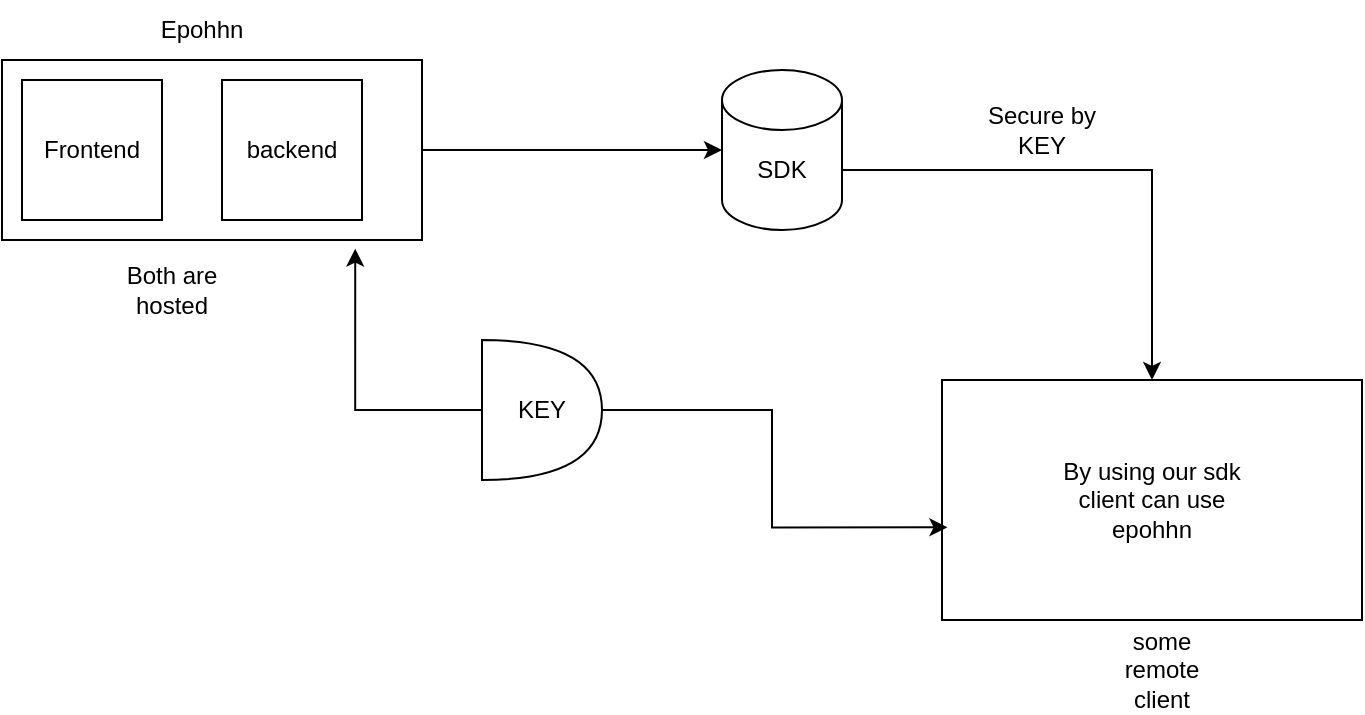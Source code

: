 <mxfile version="22.1.7" type="device">
  <diagram name="Page-1" id="pub1l7ad4_DdruCasPtF">
    <mxGraphModel dx="794" dy="503" grid="1" gridSize="10" guides="1" tooltips="1" connect="1" arrows="1" fold="1" page="1" pageScale="1" pageWidth="850" pageHeight="1100" math="0" shadow="0">
      <root>
        <mxCell id="0" />
        <mxCell id="1" parent="0" />
        <mxCell id="12tAVDHy_seTnwjO3RKA-11" style="edgeStyle=orthogonalEdgeStyle;rounded=0;orthogonalLoop=1;jettySize=auto;html=1;" edge="1" parent="1" source="12tAVDHy_seTnwjO3RKA-1" target="12tAVDHy_seTnwjO3RKA-12">
          <mxGeometry relative="1" as="geometry">
            <mxPoint x="420" y="85" as="targetPoint" />
          </mxGeometry>
        </mxCell>
        <mxCell id="12tAVDHy_seTnwjO3RKA-1" value="" style="rounded=0;whiteSpace=wrap;html=1;" vertex="1" parent="1">
          <mxGeometry x="30" y="40" width="210" height="90" as="geometry" />
        </mxCell>
        <mxCell id="12tAVDHy_seTnwjO3RKA-2" value="Epohhn" style="text;html=1;strokeColor=none;fillColor=none;align=center;verticalAlign=middle;whiteSpace=wrap;rounded=0;" vertex="1" parent="1">
          <mxGeometry x="100" y="10" width="60" height="30" as="geometry" />
        </mxCell>
        <mxCell id="12tAVDHy_seTnwjO3RKA-3" value="" style="whiteSpace=wrap;html=1;aspect=fixed;" vertex="1" parent="1">
          <mxGeometry x="40" y="50" width="70" height="70" as="geometry" />
        </mxCell>
        <mxCell id="12tAVDHy_seTnwjO3RKA-4" value="" style="whiteSpace=wrap;html=1;aspect=fixed;" vertex="1" parent="1">
          <mxGeometry x="140" y="50" width="70" height="70" as="geometry" />
        </mxCell>
        <mxCell id="12tAVDHy_seTnwjO3RKA-5" value="Frontend" style="text;html=1;strokeColor=none;fillColor=none;align=center;verticalAlign=middle;whiteSpace=wrap;rounded=0;" vertex="1" parent="1">
          <mxGeometry x="45" y="70" width="60" height="30" as="geometry" />
        </mxCell>
        <mxCell id="12tAVDHy_seTnwjO3RKA-6" value="backend" style="text;html=1;strokeColor=none;fillColor=none;align=center;verticalAlign=middle;whiteSpace=wrap;rounded=0;" vertex="1" parent="1">
          <mxGeometry x="145" y="70" width="60" height="30" as="geometry" />
        </mxCell>
        <mxCell id="12tAVDHy_seTnwjO3RKA-7" value="Both are hosted" style="text;html=1;strokeColor=none;fillColor=none;align=center;verticalAlign=middle;whiteSpace=wrap;rounded=0;" vertex="1" parent="1">
          <mxGeometry x="85" y="140" width="60" height="30" as="geometry" />
        </mxCell>
        <mxCell id="12tAVDHy_seTnwjO3RKA-8" value="" style="rounded=0;whiteSpace=wrap;html=1;" vertex="1" parent="1">
          <mxGeometry x="500" y="200" width="210" height="120" as="geometry" />
        </mxCell>
        <mxCell id="12tAVDHy_seTnwjO3RKA-9" value="some remote client" style="text;html=1;strokeColor=none;fillColor=none;align=center;verticalAlign=middle;whiteSpace=wrap;rounded=0;" vertex="1" parent="1">
          <mxGeometry x="580" y="330" width="60" height="30" as="geometry" />
        </mxCell>
        <mxCell id="12tAVDHy_seTnwjO3RKA-12" value="" style="shape=cylinder3;whiteSpace=wrap;html=1;boundedLbl=1;backgroundOutline=1;size=15;" vertex="1" parent="1">
          <mxGeometry x="390" y="45" width="60" height="80" as="geometry" />
        </mxCell>
        <mxCell id="12tAVDHy_seTnwjO3RKA-14" style="edgeStyle=orthogonalEdgeStyle;rounded=0;orthogonalLoop=1;jettySize=auto;html=1;entryX=0.5;entryY=0;entryDx=0;entryDy=0;" edge="1" parent="1" source="12tAVDHy_seTnwjO3RKA-13" target="12tAVDHy_seTnwjO3RKA-8">
          <mxGeometry relative="1" as="geometry" />
        </mxCell>
        <mxCell id="12tAVDHy_seTnwjO3RKA-13" value="SDK" style="text;html=1;strokeColor=none;fillColor=none;align=center;verticalAlign=middle;whiteSpace=wrap;rounded=0;" vertex="1" parent="1">
          <mxGeometry x="390" y="80" width="60" height="30" as="geometry" />
        </mxCell>
        <mxCell id="12tAVDHy_seTnwjO3RKA-15" value="By using our sdk client can use epohhn" style="text;html=1;strokeColor=none;fillColor=none;align=center;verticalAlign=middle;whiteSpace=wrap;rounded=0;" vertex="1" parent="1">
          <mxGeometry x="555" y="245" width="100" height="30" as="geometry" />
        </mxCell>
        <mxCell id="12tAVDHy_seTnwjO3RKA-16" value="Secure by KEY" style="text;html=1;strokeColor=none;fillColor=none;align=center;verticalAlign=middle;whiteSpace=wrap;rounded=0;" vertex="1" parent="1">
          <mxGeometry x="520" y="60" width="60" height="30" as="geometry" />
        </mxCell>
        <mxCell id="12tAVDHy_seTnwjO3RKA-19" value="" style="shape=or;whiteSpace=wrap;html=1;" vertex="1" parent="1">
          <mxGeometry x="270" y="180" width="60" height="70" as="geometry" />
        </mxCell>
        <mxCell id="12tAVDHy_seTnwjO3RKA-20" value="KEY" style="text;html=1;strokeColor=none;fillColor=none;align=center;verticalAlign=middle;whiteSpace=wrap;rounded=0;" vertex="1" parent="1">
          <mxGeometry x="270" y="200" width="60" height="30" as="geometry" />
        </mxCell>
        <mxCell id="12tAVDHy_seTnwjO3RKA-22" style="edgeStyle=orthogonalEdgeStyle;rounded=0;orthogonalLoop=1;jettySize=auto;html=1;entryX=0.841;entryY=1.048;entryDx=0;entryDy=0;entryPerimeter=0;" edge="1" parent="1" source="12tAVDHy_seTnwjO3RKA-20" target="12tAVDHy_seTnwjO3RKA-1">
          <mxGeometry relative="1" as="geometry" />
        </mxCell>
        <mxCell id="12tAVDHy_seTnwjO3RKA-23" style="edgeStyle=orthogonalEdgeStyle;rounded=0;orthogonalLoop=1;jettySize=auto;html=1;entryX=0.013;entryY=0.614;entryDx=0;entryDy=0;entryPerimeter=0;" edge="1" parent="1" source="12tAVDHy_seTnwjO3RKA-19" target="12tAVDHy_seTnwjO3RKA-8">
          <mxGeometry relative="1" as="geometry" />
        </mxCell>
      </root>
    </mxGraphModel>
  </diagram>
</mxfile>
